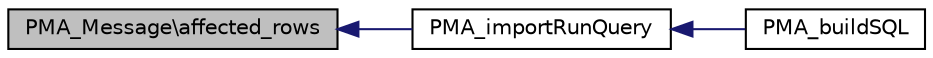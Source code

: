 digraph G
{
  edge [fontname="Helvetica",fontsize="10",labelfontname="Helvetica",labelfontsize="10"];
  node [fontname="Helvetica",fontsize="10",shape=record];
  rankdir="LR";
  Node1 [label="PMA_Message\\affected_rows",height=0.2,width=0.4,color="black", fillcolor="grey75", style="filled" fontcolor="black"];
  Node1 -> Node2 [dir="back",color="midnightblue",fontsize="10",style="solid",fontname="Helvetica"];
  Node2 [label="PMA_importRunQuery",height=0.2,width=0.4,color="black", fillcolor="white", style="filled",URL="$import_8lib_8php.html#a9893da01720eb7c0e987a33b4f3054f0",tooltip="Runs query inside import buffer."];
  Node2 -> Node3 [dir="back",color="midnightblue",fontsize="10",style="solid",fontname="Helvetica"];
  Node3 [label="PMA_buildSQL",height=0.2,width=0.4,color="black", fillcolor="white", style="filled",URL="$import_8lib_8php.html#aab4f3c116d0893044f465b4956ec45ee",tooltip="Builds and executes SQL statements to create the database and tables as necessary, as well as insert all the data."];
}
